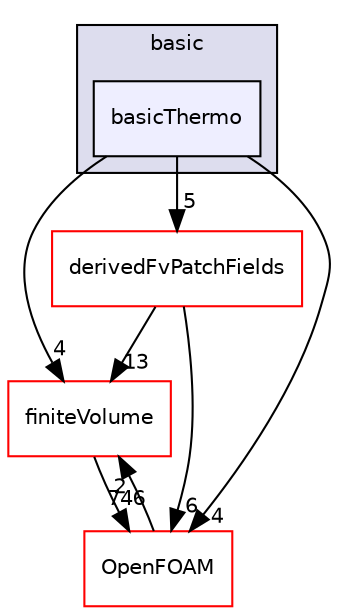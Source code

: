 digraph "src/thermophysicalModels/basic/basicThermo" {
  bgcolor=transparent;
  compound=true
  node [ fontsize="10", fontname="Helvetica"];
  edge [ labelfontsize="10", labelfontname="Helvetica"];
  subgraph clusterdir_38cb9973e0eaf6834e10b18bff965c4b {
    graph [ bgcolor="#ddddee", pencolor="black", label="basic" fontname="Helvetica", fontsize="10", URL="dir_38cb9973e0eaf6834e10b18bff965c4b.html"]
  dir_ba216299fdd5e0812ff0312bad2cf033 [shape=box, label="basicThermo", style="filled", fillcolor="#eeeeff", pencolor="black", URL="dir_ba216299fdd5e0812ff0312bad2cf033.html"];
  }
  dir_9bd15774b555cf7259a6fa18f99fe99b [shape=box label="finiteVolume" color="red" URL="dir_9bd15774b555cf7259a6fa18f99fe99b.html"];
  dir_e16043cb9392d2fae30028e527defb61 [shape=box label="derivedFvPatchFields" color="red" URL="dir_e16043cb9392d2fae30028e527defb61.html"];
  dir_c5473ff19b20e6ec4dfe5c310b3778a8 [shape=box label="OpenFOAM" color="red" URL="dir_c5473ff19b20e6ec4dfe5c310b3778a8.html"];
  dir_9bd15774b555cf7259a6fa18f99fe99b->dir_c5473ff19b20e6ec4dfe5c310b3778a8 [headlabel="746", labeldistance=1.5 headhref="dir_000896_001896.html"];
  dir_e16043cb9392d2fae30028e527defb61->dir_9bd15774b555cf7259a6fa18f99fe99b [headlabel="13", labeldistance=1.5 headhref="dir_002777_000896.html"];
  dir_e16043cb9392d2fae30028e527defb61->dir_c5473ff19b20e6ec4dfe5c310b3778a8 [headlabel="6", labeldistance=1.5 headhref="dir_002777_001896.html"];
  dir_c5473ff19b20e6ec4dfe5c310b3778a8->dir_9bd15774b555cf7259a6fa18f99fe99b [headlabel="2", labeldistance=1.5 headhref="dir_001896_000896.html"];
  dir_ba216299fdd5e0812ff0312bad2cf033->dir_9bd15774b555cf7259a6fa18f99fe99b [headlabel="4", labeldistance=1.5 headhref="dir_002776_000896.html"];
  dir_ba216299fdd5e0812ff0312bad2cf033->dir_e16043cb9392d2fae30028e527defb61 [headlabel="5", labeldistance=1.5 headhref="dir_002776_002777.html"];
  dir_ba216299fdd5e0812ff0312bad2cf033->dir_c5473ff19b20e6ec4dfe5c310b3778a8 [headlabel="4", labeldistance=1.5 headhref="dir_002776_001896.html"];
}

